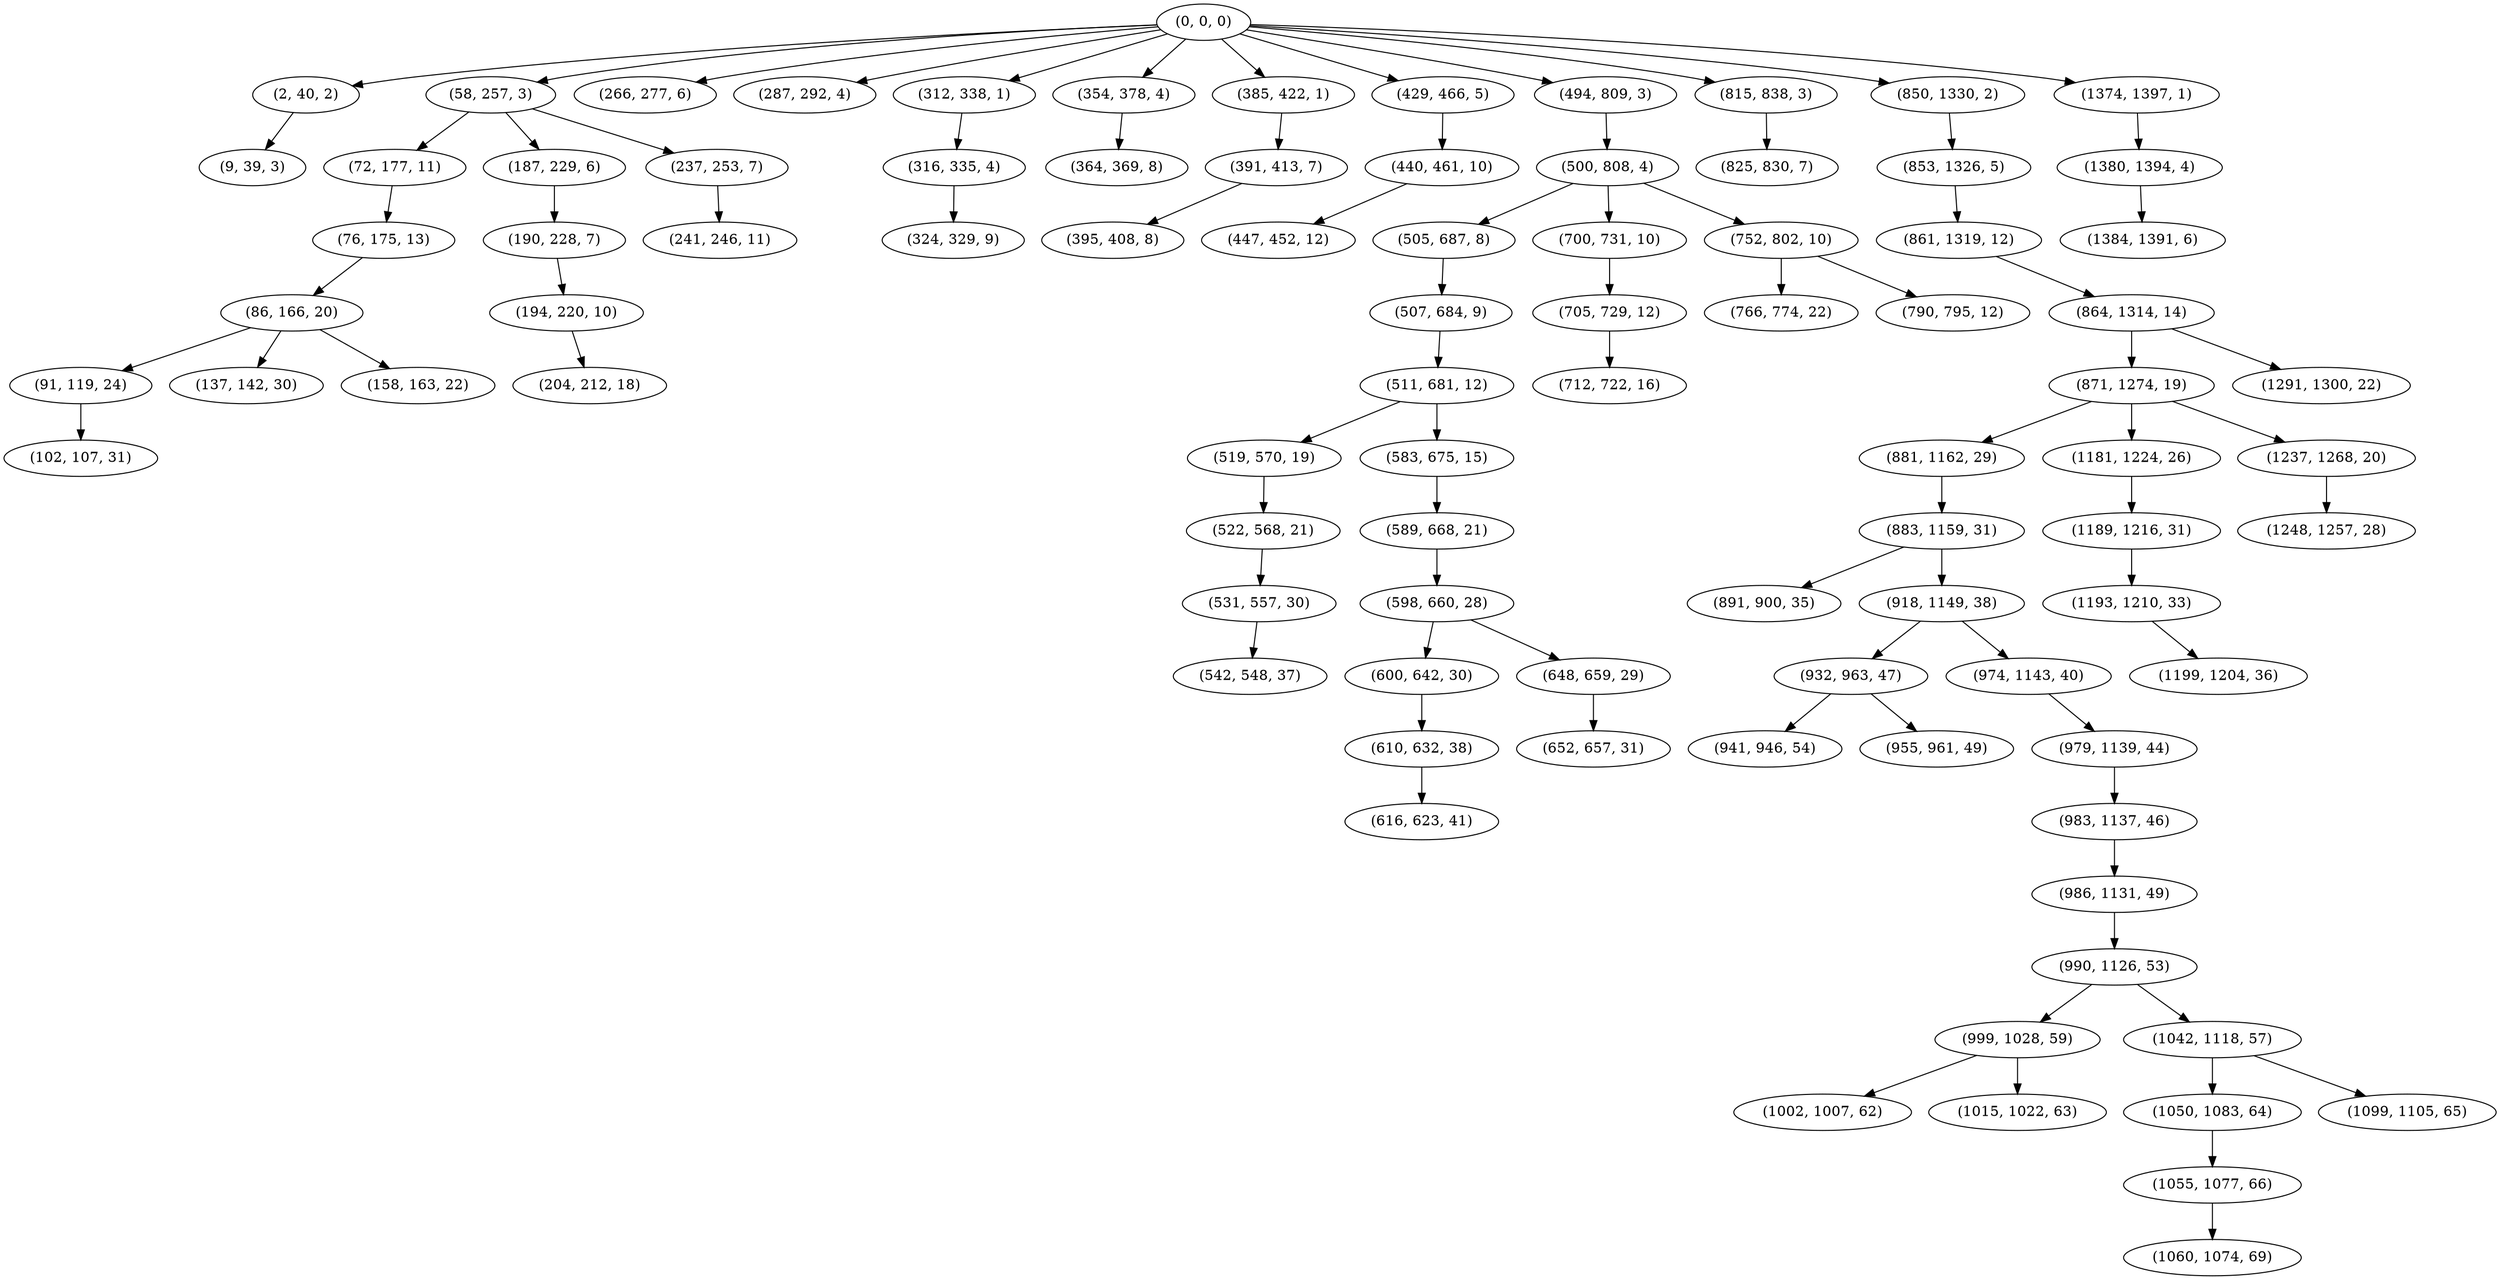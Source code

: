 digraph tree {
    "(0, 0, 0)";
    "(2, 40, 2)";
    "(9, 39, 3)";
    "(58, 257, 3)";
    "(72, 177, 11)";
    "(76, 175, 13)";
    "(86, 166, 20)";
    "(91, 119, 24)";
    "(102, 107, 31)";
    "(137, 142, 30)";
    "(158, 163, 22)";
    "(187, 229, 6)";
    "(190, 228, 7)";
    "(194, 220, 10)";
    "(204, 212, 18)";
    "(237, 253, 7)";
    "(241, 246, 11)";
    "(266, 277, 6)";
    "(287, 292, 4)";
    "(312, 338, 1)";
    "(316, 335, 4)";
    "(324, 329, 9)";
    "(354, 378, 4)";
    "(364, 369, 8)";
    "(385, 422, 1)";
    "(391, 413, 7)";
    "(395, 408, 8)";
    "(429, 466, 5)";
    "(440, 461, 10)";
    "(447, 452, 12)";
    "(494, 809, 3)";
    "(500, 808, 4)";
    "(505, 687, 8)";
    "(507, 684, 9)";
    "(511, 681, 12)";
    "(519, 570, 19)";
    "(522, 568, 21)";
    "(531, 557, 30)";
    "(542, 548, 37)";
    "(583, 675, 15)";
    "(589, 668, 21)";
    "(598, 660, 28)";
    "(600, 642, 30)";
    "(610, 632, 38)";
    "(616, 623, 41)";
    "(648, 659, 29)";
    "(652, 657, 31)";
    "(700, 731, 10)";
    "(705, 729, 12)";
    "(712, 722, 16)";
    "(752, 802, 10)";
    "(766, 774, 22)";
    "(790, 795, 12)";
    "(815, 838, 3)";
    "(825, 830, 7)";
    "(850, 1330, 2)";
    "(853, 1326, 5)";
    "(861, 1319, 12)";
    "(864, 1314, 14)";
    "(871, 1274, 19)";
    "(881, 1162, 29)";
    "(883, 1159, 31)";
    "(891, 900, 35)";
    "(918, 1149, 38)";
    "(932, 963, 47)";
    "(941, 946, 54)";
    "(955, 961, 49)";
    "(974, 1143, 40)";
    "(979, 1139, 44)";
    "(983, 1137, 46)";
    "(986, 1131, 49)";
    "(990, 1126, 53)";
    "(999, 1028, 59)";
    "(1002, 1007, 62)";
    "(1015, 1022, 63)";
    "(1042, 1118, 57)";
    "(1050, 1083, 64)";
    "(1055, 1077, 66)";
    "(1060, 1074, 69)";
    "(1099, 1105, 65)";
    "(1181, 1224, 26)";
    "(1189, 1216, 31)";
    "(1193, 1210, 33)";
    "(1199, 1204, 36)";
    "(1237, 1268, 20)";
    "(1248, 1257, 28)";
    "(1291, 1300, 22)";
    "(1374, 1397, 1)";
    "(1380, 1394, 4)";
    "(1384, 1391, 6)";
    "(0, 0, 0)" -> "(2, 40, 2)";
    "(0, 0, 0)" -> "(58, 257, 3)";
    "(0, 0, 0)" -> "(266, 277, 6)";
    "(0, 0, 0)" -> "(287, 292, 4)";
    "(0, 0, 0)" -> "(312, 338, 1)";
    "(0, 0, 0)" -> "(354, 378, 4)";
    "(0, 0, 0)" -> "(385, 422, 1)";
    "(0, 0, 0)" -> "(429, 466, 5)";
    "(0, 0, 0)" -> "(494, 809, 3)";
    "(0, 0, 0)" -> "(815, 838, 3)";
    "(0, 0, 0)" -> "(850, 1330, 2)";
    "(0, 0, 0)" -> "(1374, 1397, 1)";
    "(2, 40, 2)" -> "(9, 39, 3)";
    "(58, 257, 3)" -> "(72, 177, 11)";
    "(58, 257, 3)" -> "(187, 229, 6)";
    "(58, 257, 3)" -> "(237, 253, 7)";
    "(72, 177, 11)" -> "(76, 175, 13)";
    "(76, 175, 13)" -> "(86, 166, 20)";
    "(86, 166, 20)" -> "(91, 119, 24)";
    "(86, 166, 20)" -> "(137, 142, 30)";
    "(86, 166, 20)" -> "(158, 163, 22)";
    "(91, 119, 24)" -> "(102, 107, 31)";
    "(187, 229, 6)" -> "(190, 228, 7)";
    "(190, 228, 7)" -> "(194, 220, 10)";
    "(194, 220, 10)" -> "(204, 212, 18)";
    "(237, 253, 7)" -> "(241, 246, 11)";
    "(312, 338, 1)" -> "(316, 335, 4)";
    "(316, 335, 4)" -> "(324, 329, 9)";
    "(354, 378, 4)" -> "(364, 369, 8)";
    "(385, 422, 1)" -> "(391, 413, 7)";
    "(391, 413, 7)" -> "(395, 408, 8)";
    "(429, 466, 5)" -> "(440, 461, 10)";
    "(440, 461, 10)" -> "(447, 452, 12)";
    "(494, 809, 3)" -> "(500, 808, 4)";
    "(500, 808, 4)" -> "(505, 687, 8)";
    "(500, 808, 4)" -> "(700, 731, 10)";
    "(500, 808, 4)" -> "(752, 802, 10)";
    "(505, 687, 8)" -> "(507, 684, 9)";
    "(507, 684, 9)" -> "(511, 681, 12)";
    "(511, 681, 12)" -> "(519, 570, 19)";
    "(511, 681, 12)" -> "(583, 675, 15)";
    "(519, 570, 19)" -> "(522, 568, 21)";
    "(522, 568, 21)" -> "(531, 557, 30)";
    "(531, 557, 30)" -> "(542, 548, 37)";
    "(583, 675, 15)" -> "(589, 668, 21)";
    "(589, 668, 21)" -> "(598, 660, 28)";
    "(598, 660, 28)" -> "(600, 642, 30)";
    "(598, 660, 28)" -> "(648, 659, 29)";
    "(600, 642, 30)" -> "(610, 632, 38)";
    "(610, 632, 38)" -> "(616, 623, 41)";
    "(648, 659, 29)" -> "(652, 657, 31)";
    "(700, 731, 10)" -> "(705, 729, 12)";
    "(705, 729, 12)" -> "(712, 722, 16)";
    "(752, 802, 10)" -> "(766, 774, 22)";
    "(752, 802, 10)" -> "(790, 795, 12)";
    "(815, 838, 3)" -> "(825, 830, 7)";
    "(850, 1330, 2)" -> "(853, 1326, 5)";
    "(853, 1326, 5)" -> "(861, 1319, 12)";
    "(861, 1319, 12)" -> "(864, 1314, 14)";
    "(864, 1314, 14)" -> "(871, 1274, 19)";
    "(864, 1314, 14)" -> "(1291, 1300, 22)";
    "(871, 1274, 19)" -> "(881, 1162, 29)";
    "(871, 1274, 19)" -> "(1181, 1224, 26)";
    "(871, 1274, 19)" -> "(1237, 1268, 20)";
    "(881, 1162, 29)" -> "(883, 1159, 31)";
    "(883, 1159, 31)" -> "(891, 900, 35)";
    "(883, 1159, 31)" -> "(918, 1149, 38)";
    "(918, 1149, 38)" -> "(932, 963, 47)";
    "(918, 1149, 38)" -> "(974, 1143, 40)";
    "(932, 963, 47)" -> "(941, 946, 54)";
    "(932, 963, 47)" -> "(955, 961, 49)";
    "(974, 1143, 40)" -> "(979, 1139, 44)";
    "(979, 1139, 44)" -> "(983, 1137, 46)";
    "(983, 1137, 46)" -> "(986, 1131, 49)";
    "(986, 1131, 49)" -> "(990, 1126, 53)";
    "(990, 1126, 53)" -> "(999, 1028, 59)";
    "(990, 1126, 53)" -> "(1042, 1118, 57)";
    "(999, 1028, 59)" -> "(1002, 1007, 62)";
    "(999, 1028, 59)" -> "(1015, 1022, 63)";
    "(1042, 1118, 57)" -> "(1050, 1083, 64)";
    "(1042, 1118, 57)" -> "(1099, 1105, 65)";
    "(1050, 1083, 64)" -> "(1055, 1077, 66)";
    "(1055, 1077, 66)" -> "(1060, 1074, 69)";
    "(1181, 1224, 26)" -> "(1189, 1216, 31)";
    "(1189, 1216, 31)" -> "(1193, 1210, 33)";
    "(1193, 1210, 33)" -> "(1199, 1204, 36)";
    "(1237, 1268, 20)" -> "(1248, 1257, 28)";
    "(1374, 1397, 1)" -> "(1380, 1394, 4)";
    "(1380, 1394, 4)" -> "(1384, 1391, 6)";
}
